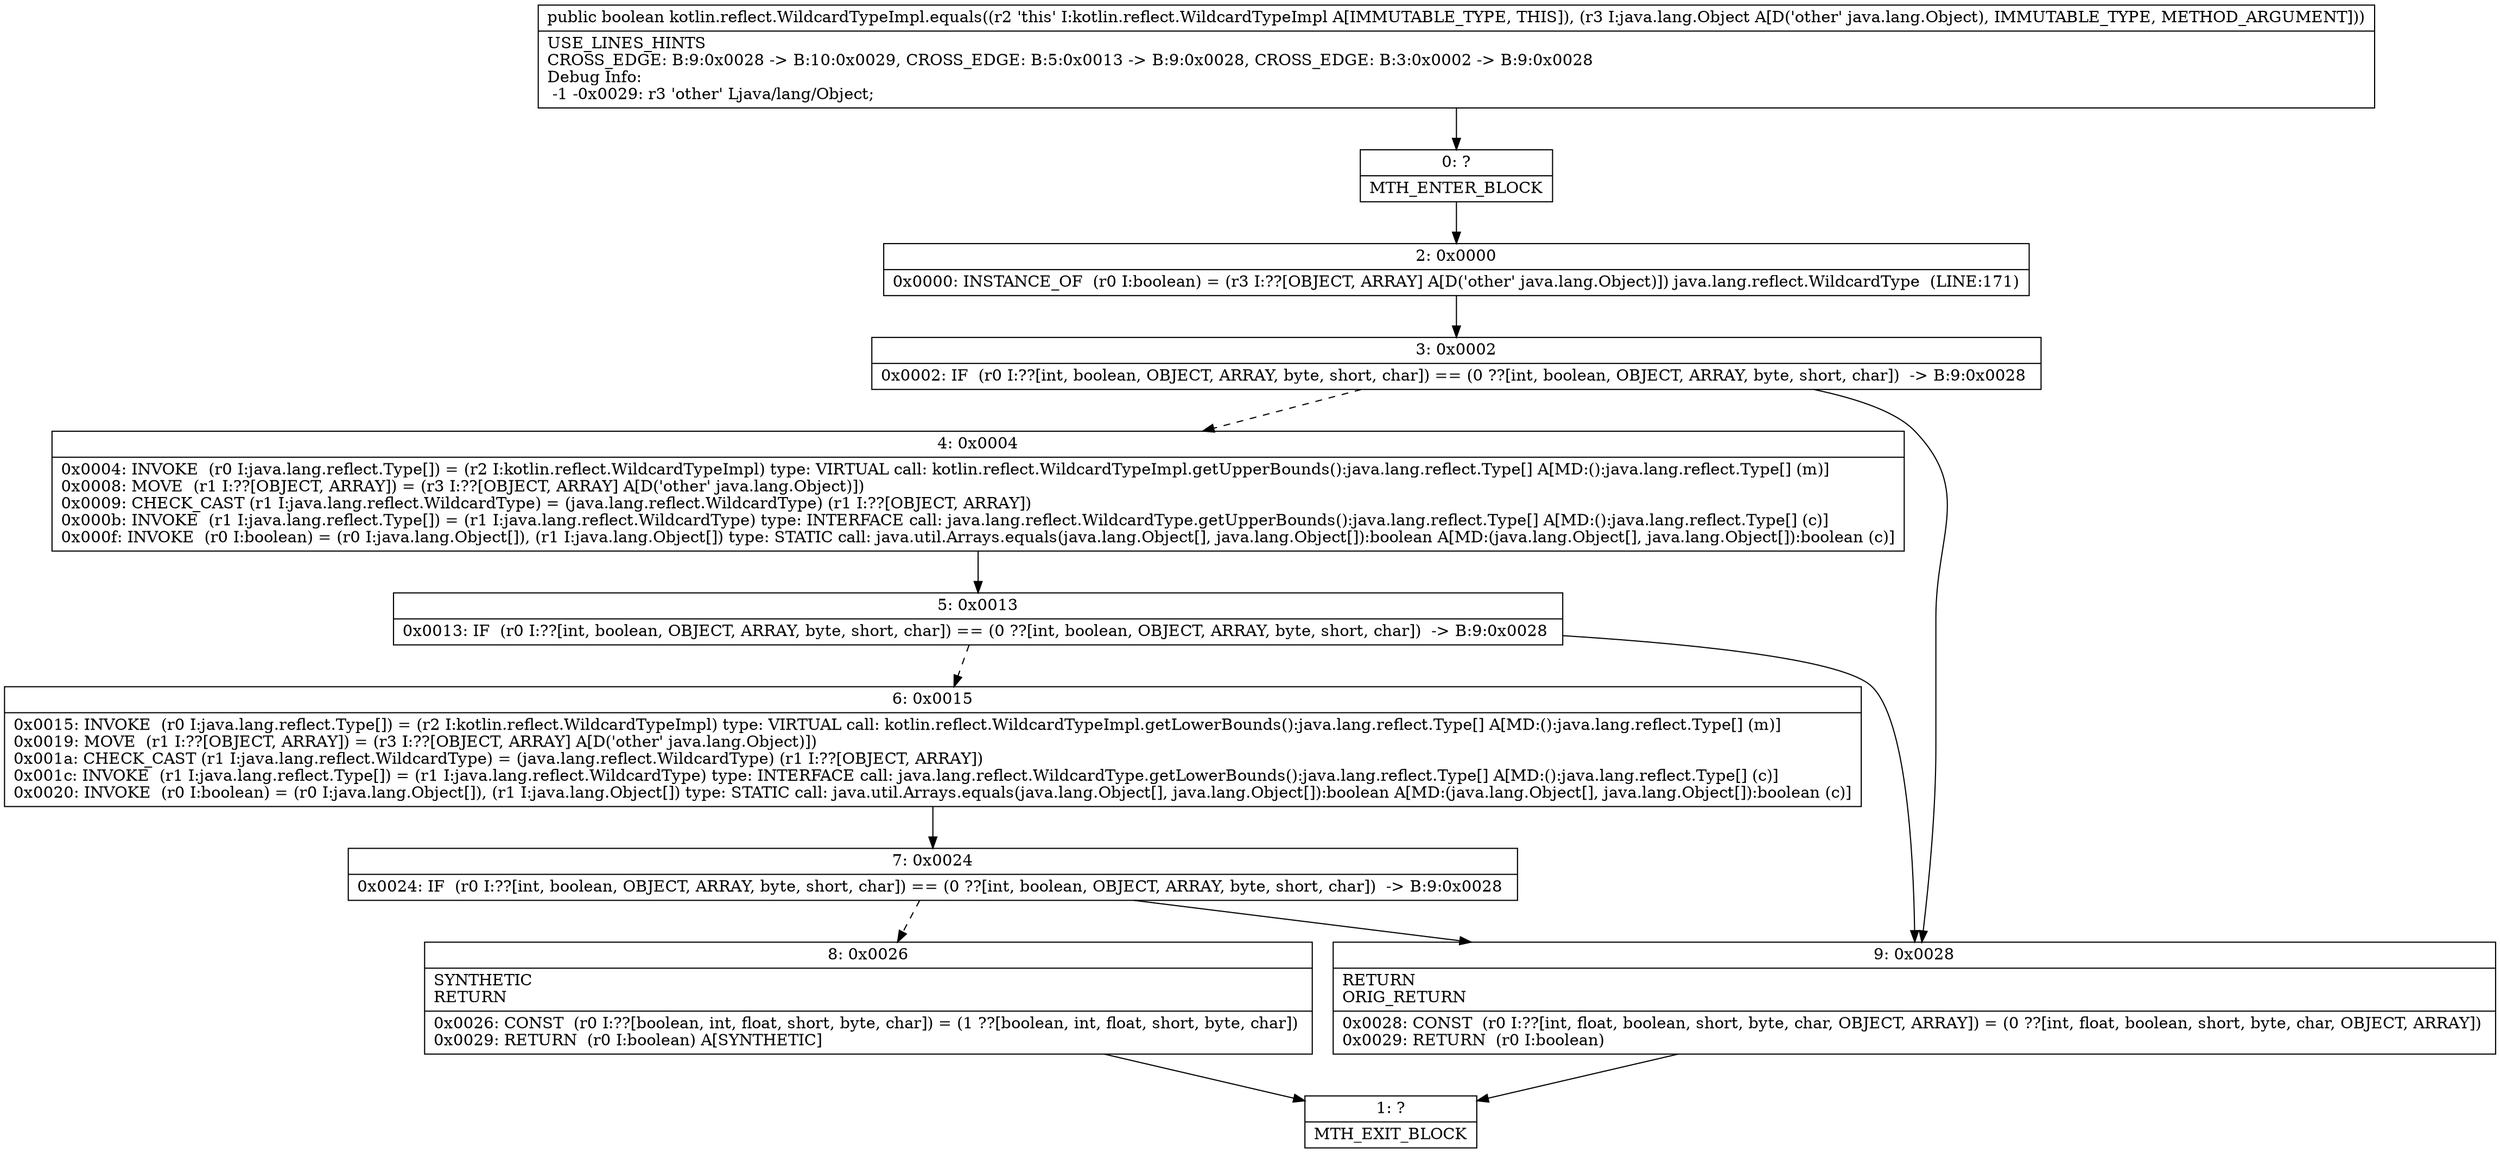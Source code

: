 digraph "CFG forkotlin.reflect.WildcardTypeImpl.equals(Ljava\/lang\/Object;)Z" {
Node_0 [shape=record,label="{0\:\ ?|MTH_ENTER_BLOCK\l}"];
Node_2 [shape=record,label="{2\:\ 0x0000|0x0000: INSTANCE_OF  (r0 I:boolean) = (r3 I:??[OBJECT, ARRAY] A[D('other' java.lang.Object)]) java.lang.reflect.WildcardType  (LINE:171)\l}"];
Node_3 [shape=record,label="{3\:\ 0x0002|0x0002: IF  (r0 I:??[int, boolean, OBJECT, ARRAY, byte, short, char]) == (0 ??[int, boolean, OBJECT, ARRAY, byte, short, char])  \-\> B:9:0x0028 \l}"];
Node_4 [shape=record,label="{4\:\ 0x0004|0x0004: INVOKE  (r0 I:java.lang.reflect.Type[]) = (r2 I:kotlin.reflect.WildcardTypeImpl) type: VIRTUAL call: kotlin.reflect.WildcardTypeImpl.getUpperBounds():java.lang.reflect.Type[] A[MD:():java.lang.reflect.Type[] (m)]\l0x0008: MOVE  (r1 I:??[OBJECT, ARRAY]) = (r3 I:??[OBJECT, ARRAY] A[D('other' java.lang.Object)]) \l0x0009: CHECK_CAST (r1 I:java.lang.reflect.WildcardType) = (java.lang.reflect.WildcardType) (r1 I:??[OBJECT, ARRAY]) \l0x000b: INVOKE  (r1 I:java.lang.reflect.Type[]) = (r1 I:java.lang.reflect.WildcardType) type: INTERFACE call: java.lang.reflect.WildcardType.getUpperBounds():java.lang.reflect.Type[] A[MD:():java.lang.reflect.Type[] (c)]\l0x000f: INVOKE  (r0 I:boolean) = (r0 I:java.lang.Object[]), (r1 I:java.lang.Object[]) type: STATIC call: java.util.Arrays.equals(java.lang.Object[], java.lang.Object[]):boolean A[MD:(java.lang.Object[], java.lang.Object[]):boolean (c)]\l}"];
Node_5 [shape=record,label="{5\:\ 0x0013|0x0013: IF  (r0 I:??[int, boolean, OBJECT, ARRAY, byte, short, char]) == (0 ??[int, boolean, OBJECT, ARRAY, byte, short, char])  \-\> B:9:0x0028 \l}"];
Node_6 [shape=record,label="{6\:\ 0x0015|0x0015: INVOKE  (r0 I:java.lang.reflect.Type[]) = (r2 I:kotlin.reflect.WildcardTypeImpl) type: VIRTUAL call: kotlin.reflect.WildcardTypeImpl.getLowerBounds():java.lang.reflect.Type[] A[MD:():java.lang.reflect.Type[] (m)]\l0x0019: MOVE  (r1 I:??[OBJECT, ARRAY]) = (r3 I:??[OBJECT, ARRAY] A[D('other' java.lang.Object)]) \l0x001a: CHECK_CAST (r1 I:java.lang.reflect.WildcardType) = (java.lang.reflect.WildcardType) (r1 I:??[OBJECT, ARRAY]) \l0x001c: INVOKE  (r1 I:java.lang.reflect.Type[]) = (r1 I:java.lang.reflect.WildcardType) type: INTERFACE call: java.lang.reflect.WildcardType.getLowerBounds():java.lang.reflect.Type[] A[MD:():java.lang.reflect.Type[] (c)]\l0x0020: INVOKE  (r0 I:boolean) = (r0 I:java.lang.Object[]), (r1 I:java.lang.Object[]) type: STATIC call: java.util.Arrays.equals(java.lang.Object[], java.lang.Object[]):boolean A[MD:(java.lang.Object[], java.lang.Object[]):boolean (c)]\l}"];
Node_7 [shape=record,label="{7\:\ 0x0024|0x0024: IF  (r0 I:??[int, boolean, OBJECT, ARRAY, byte, short, char]) == (0 ??[int, boolean, OBJECT, ARRAY, byte, short, char])  \-\> B:9:0x0028 \l}"];
Node_8 [shape=record,label="{8\:\ 0x0026|SYNTHETIC\lRETURN\l|0x0026: CONST  (r0 I:??[boolean, int, float, short, byte, char]) = (1 ??[boolean, int, float, short, byte, char]) \l0x0029: RETURN  (r0 I:boolean) A[SYNTHETIC]\l}"];
Node_1 [shape=record,label="{1\:\ ?|MTH_EXIT_BLOCK\l}"];
Node_9 [shape=record,label="{9\:\ 0x0028|RETURN\lORIG_RETURN\l|0x0028: CONST  (r0 I:??[int, float, boolean, short, byte, char, OBJECT, ARRAY]) = (0 ??[int, float, boolean, short, byte, char, OBJECT, ARRAY]) \l0x0029: RETURN  (r0 I:boolean) \l}"];
MethodNode[shape=record,label="{public boolean kotlin.reflect.WildcardTypeImpl.equals((r2 'this' I:kotlin.reflect.WildcardTypeImpl A[IMMUTABLE_TYPE, THIS]), (r3 I:java.lang.Object A[D('other' java.lang.Object), IMMUTABLE_TYPE, METHOD_ARGUMENT]))  | USE_LINES_HINTS\lCROSS_EDGE: B:9:0x0028 \-\> B:10:0x0029, CROSS_EDGE: B:5:0x0013 \-\> B:9:0x0028, CROSS_EDGE: B:3:0x0002 \-\> B:9:0x0028\lDebug Info:\l  \-1 \-0x0029: r3 'other' Ljava\/lang\/Object;\l}"];
MethodNode -> Node_0;Node_0 -> Node_2;
Node_2 -> Node_3;
Node_3 -> Node_4[style=dashed];
Node_3 -> Node_9;
Node_4 -> Node_5;
Node_5 -> Node_6[style=dashed];
Node_5 -> Node_9;
Node_6 -> Node_7;
Node_7 -> Node_8[style=dashed];
Node_7 -> Node_9;
Node_8 -> Node_1;
Node_9 -> Node_1;
}

